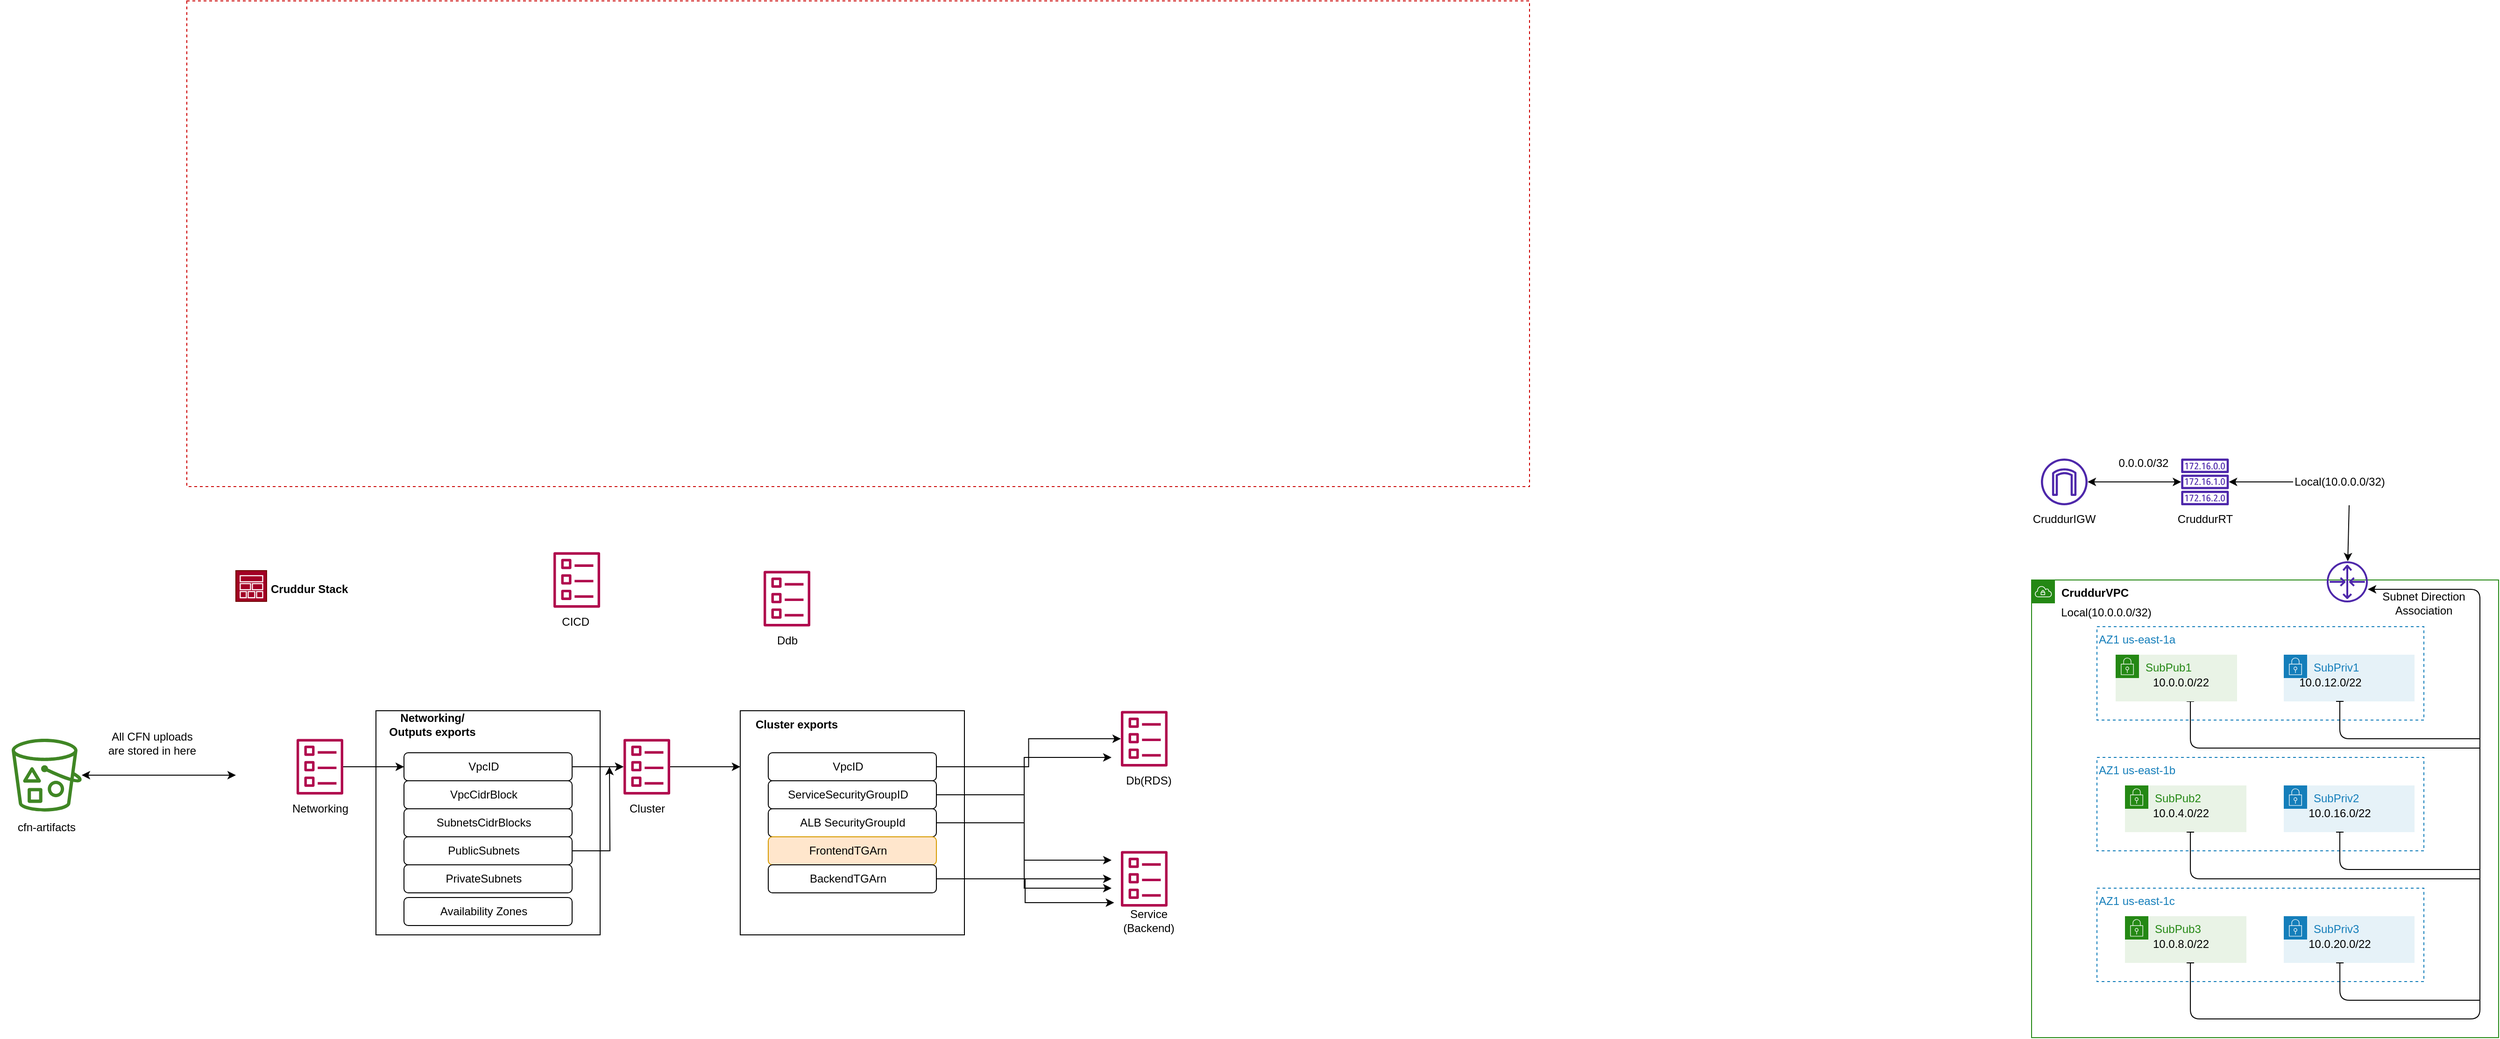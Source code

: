 <mxfile version="21.6.1" type="github">
  <diagram name="Network-Layer" id="vktZMe8x5p6Vtm1BOrrI">
    <mxGraphModel dx="2433" dy="1477" grid="1" gridSize="10" guides="1" tooltips="1" connect="1" arrows="1" fold="1" page="1" pageScale="1" pageWidth="850" pageHeight="1100" math="0" shadow="0">
      <root>
        <mxCell id="0" />
        <mxCell id="1" parent="0" />
        <mxCell id="iuy7iuIk75hRO5tpLLpg-57" value="" style="fillColor=none;strokeColor=#CC0000;dashed=1;verticalAlign=top;fontStyle=0;fontColor=#5A6C86;whiteSpace=wrap;html=1;movable=1;resizable=1;rotatable=1;deletable=1;editable=1;locked=0;connectable=1;" parent="1" vertex="1">
          <mxGeometry x="-850" y="-550" width="1437.5" height="520" as="geometry" />
        </mxCell>
        <mxCell id="iuy7iuIk75hRO5tpLLpg-70" value="" style="whiteSpace=wrap;html=1;aspect=fixed;" parent="1" vertex="1">
          <mxGeometry x="-647.5" y="210" width="240" height="240" as="geometry" />
        </mxCell>
        <mxCell id="PxYdW4Z8PxXyfOMz7trt-4" value="&lt;b&gt;&lt;font color=&quot;#000000&quot;&gt;CruddurVPC&lt;/font&gt;&lt;/b&gt;" style="points=[[0,0],[0.25,0],[0.5,0],[0.75,0],[1,0],[1,0.25],[1,0.5],[1,0.75],[1,1],[0.75,1],[0.5,1],[0.25,1],[0,1],[0,0.75],[0,0.5],[0,0.25]];outlineConnect=0;gradientColor=none;html=1;whiteSpace=wrap;fontSize=12;fontStyle=0;container=1;pointerEvents=0;collapsible=0;recursiveResize=0;shape=mxgraph.aws4.group;grIcon=mxgraph.aws4.group_vpc;strokeColor=#248814;fillColor=none;verticalAlign=top;align=left;spacingLeft=30;fontColor=#AAB7B8;dashed=0;rounded=0;" parent="1" vertex="1">
          <mxGeometry x="1125" y="70" width="500" height="490" as="geometry" />
        </mxCell>
        <mxCell id="PxYdW4Z8PxXyfOMz7trt-9" value="AZ1 us-east-1b" style="fillColor=none;strokeColor=#147EBA;dashed=1;verticalAlign=top;fontStyle=0;fontColor=#147EBA;whiteSpace=wrap;html=1;align=left;rounded=0;" parent="PxYdW4Z8PxXyfOMz7trt-4" vertex="1">
          <mxGeometry x="70" y="190" width="350" height="100" as="geometry" />
        </mxCell>
        <mxCell id="PxYdW4Z8PxXyfOMz7trt-10" value="SubPriv2" style="points=[[0,0],[0.25,0],[0.5,0],[0.75,0],[1,0],[1,0.25],[1,0.5],[1,0.75],[1,1],[0.75,1],[0.5,1],[0.25,1],[0,1],[0,0.75],[0,0.5],[0,0.25]];outlineConnect=0;gradientColor=none;html=1;whiteSpace=wrap;fontSize=12;fontStyle=0;container=1;pointerEvents=0;collapsible=0;recursiveResize=0;shape=mxgraph.aws4.group;grIcon=mxgraph.aws4.group_security_group;grStroke=0;strokeColor=#147EBA;fillColor=#E6F2F8;verticalAlign=top;align=left;spacingLeft=30;fontColor=#147EBA;dashed=0;rounded=0;" parent="PxYdW4Z8PxXyfOMz7trt-4" vertex="1">
          <mxGeometry x="270" y="220" width="140" height="50" as="geometry" />
        </mxCell>
        <mxCell id="PxYdW4Z8PxXyfOMz7trt-11" style="edgeStyle=orthogonalEdgeStyle;rounded=0;orthogonalLoop=1;jettySize=auto;html=1;exitX=0.5;exitY=1;exitDx=0;exitDy=0;" parent="PxYdW4Z8PxXyfOMz7trt-4" source="PxYdW4Z8PxXyfOMz7trt-9" target="PxYdW4Z8PxXyfOMz7trt-9" edge="1">
          <mxGeometry relative="1" as="geometry" />
        </mxCell>
        <mxCell id="PxYdW4Z8PxXyfOMz7trt-12" value="SubPub2" style="points=[[0,0],[0.25,0],[0.5,0],[0.75,0],[1,0],[1,0.25],[1,0.5],[1,0.75],[1,1],[0.75,1],[0.5,1],[0.25,1],[0,1],[0,0.75],[0,0.5],[0,0.25]];outlineConnect=0;gradientColor=none;html=1;whiteSpace=wrap;fontSize=12;fontStyle=0;container=1;pointerEvents=0;collapsible=0;recursiveResize=0;shape=mxgraph.aws4.group;grIcon=mxgraph.aws4.group_security_group;grStroke=0;strokeColor=#248814;fillColor=#E9F3E6;verticalAlign=top;align=left;spacingLeft=30;fontColor=#248814;dashed=0;rounded=0;" parent="PxYdW4Z8PxXyfOMz7trt-4" vertex="1">
          <mxGeometry x="100" y="220" width="130" height="50" as="geometry" />
        </mxCell>
        <mxCell id="PxYdW4Z8PxXyfOMz7trt-13" value="10.0.16.0/22" style="text;strokeColor=none;align=center;fillColor=none;html=1;verticalAlign=middle;whiteSpace=wrap;rounded=0;" parent="PxYdW4Z8PxXyfOMz7trt-4" vertex="1">
          <mxGeometry x="290" y="240" width="80" height="20" as="geometry" />
        </mxCell>
        <mxCell id="iuy7iuIk75hRO5tpLLpg-18" style="edgeStyle=orthogonalEdgeStyle;orthogonalLoop=1;jettySize=auto;html=1;elbow=vertical;startArrow=baseDash;startFill=0;endArrow=none;endFill=0;" parent="PxYdW4Z8PxXyfOMz7trt-4" edge="1">
          <mxGeometry relative="1" as="geometry">
            <mxPoint x="480" y="320" as="targetPoint" />
            <mxPoint x="170" y="270" as="sourcePoint" />
            <Array as="points">
              <mxPoint x="170" y="320" />
            </Array>
          </mxGeometry>
        </mxCell>
        <mxCell id="PxYdW4Z8PxXyfOMz7trt-14" value="10.0.4.0/22" style="text;strokeColor=none;align=center;fillColor=none;html=1;verticalAlign=middle;whiteSpace=wrap;rounded=0;" parent="PxYdW4Z8PxXyfOMz7trt-4" vertex="1">
          <mxGeometry x="120" y="240" width="80" height="20" as="geometry" />
        </mxCell>
        <mxCell id="PxYdW4Z8PxXyfOMz7trt-15" value="AZ1 us-east-1c" style="fillColor=none;strokeColor=#147EBA;dashed=1;verticalAlign=top;fontStyle=0;fontColor=#147EBA;whiteSpace=wrap;html=1;align=left;rounded=0;" parent="PxYdW4Z8PxXyfOMz7trt-4" vertex="1">
          <mxGeometry x="70" y="330" width="350" height="100" as="geometry" />
        </mxCell>
        <mxCell id="PxYdW4Z8PxXyfOMz7trt-16" value="SubPriv3" style="points=[[0,0],[0.25,0],[0.5,0],[0.75,0],[1,0],[1,0.25],[1,0.5],[1,0.75],[1,1],[0.75,1],[0.5,1],[0.25,1],[0,1],[0,0.75],[0,0.5],[0,0.25]];outlineConnect=0;gradientColor=none;html=1;whiteSpace=wrap;fontSize=12;fontStyle=0;container=1;pointerEvents=0;collapsible=0;recursiveResize=0;shape=mxgraph.aws4.group;grIcon=mxgraph.aws4.group_security_group;grStroke=0;strokeColor=#147EBA;fillColor=#E6F2F8;verticalAlign=top;align=left;spacingLeft=30;fontColor=#147EBA;dashed=0;rounded=0;" parent="PxYdW4Z8PxXyfOMz7trt-4" vertex="1">
          <mxGeometry x="270" y="360" width="140" height="50" as="geometry" />
        </mxCell>
        <mxCell id="PxYdW4Z8PxXyfOMz7trt-17" style="edgeStyle=orthogonalEdgeStyle;rounded=0;orthogonalLoop=1;jettySize=auto;html=1;exitX=0.5;exitY=1;exitDx=0;exitDy=0;" parent="PxYdW4Z8PxXyfOMz7trt-4" source="PxYdW4Z8PxXyfOMz7trt-15" target="PxYdW4Z8PxXyfOMz7trt-15" edge="1">
          <mxGeometry relative="1" as="geometry" />
        </mxCell>
        <mxCell id="PxYdW4Z8PxXyfOMz7trt-18" value="SubPub3" style="points=[[0,0],[0.25,0],[0.5,0],[0.75,0],[1,0],[1,0.25],[1,0.5],[1,0.75],[1,1],[0.75,1],[0.5,1],[0.25,1],[0,1],[0,0.75],[0,0.5],[0,0.25]];outlineConnect=0;gradientColor=none;html=1;whiteSpace=wrap;fontSize=12;fontStyle=0;container=1;pointerEvents=0;collapsible=0;recursiveResize=0;shape=mxgraph.aws4.group;grIcon=mxgraph.aws4.group_security_group;grStroke=0;strokeColor=#248814;fillColor=#E9F3E6;verticalAlign=top;align=left;spacingLeft=30;fontColor=#248814;dashed=0;rounded=0;" parent="PxYdW4Z8PxXyfOMz7trt-4" vertex="1">
          <mxGeometry x="100" y="360" width="130" height="50" as="geometry" />
        </mxCell>
        <mxCell id="iuy7iuIk75hRO5tpLLpg-15" style="edgeStyle=orthogonalEdgeStyle;orthogonalLoop=1;jettySize=auto;html=1;elbow=vertical;exitX=0.429;exitY=1;exitDx=0;exitDy=0;exitPerimeter=0;startArrow=baseDash;startFill=0;endArrow=none;endFill=0;" parent="PxYdW4Z8PxXyfOMz7trt-4" source="PxYdW4Z8PxXyfOMz7trt-16" edge="1">
          <mxGeometry relative="1" as="geometry">
            <mxPoint x="480" y="450" as="targetPoint" />
            <mxPoint x="330" y="420" as="sourcePoint" />
            <Array as="points">
              <mxPoint x="330" y="450" />
              <mxPoint x="480" y="450" />
            </Array>
          </mxGeometry>
        </mxCell>
        <mxCell id="PxYdW4Z8PxXyfOMz7trt-19" value="10.0.20.0/22" style="text;strokeColor=none;align=center;fillColor=none;html=1;verticalAlign=middle;whiteSpace=wrap;rounded=0;" parent="PxYdW4Z8PxXyfOMz7trt-4" vertex="1">
          <mxGeometry x="290" y="380" width="80" height="20" as="geometry" />
        </mxCell>
        <mxCell id="PxYdW4Z8PxXyfOMz7trt-20" value="10.0.8.0/22" style="text;strokeColor=none;align=center;fillColor=none;html=1;verticalAlign=middle;whiteSpace=wrap;rounded=0;" parent="PxYdW4Z8PxXyfOMz7trt-4" vertex="1">
          <mxGeometry x="120" y="380" width="80" height="20" as="geometry" />
        </mxCell>
        <mxCell id="PxYdW4Z8PxXyfOMz7trt-31" value="Local(10.0.0.0/32)" style="text;strokeColor=none;align=center;fillColor=none;html=1;verticalAlign=middle;whiteSpace=wrap;rounded=0;" parent="PxYdW4Z8PxXyfOMz7trt-4" vertex="1">
          <mxGeometry x="30" y="20" width="100" height="30" as="geometry" />
        </mxCell>
        <mxCell id="PxYdW4Z8PxXyfOMz7trt-36" style="rounded=0;orthogonalLoop=1;jettySize=auto;html=1;startArrow=classic;startFill=1;endArrow=none;endFill=0;" parent="PxYdW4Z8PxXyfOMz7trt-4" source="PxYdW4Z8PxXyfOMz7trt-23" edge="1">
          <mxGeometry relative="1" as="geometry">
            <mxPoint x="340" y="-80" as="targetPoint" />
          </mxGeometry>
        </mxCell>
        <mxCell id="iuy7iuIk75hRO5tpLLpg-13" style="edgeStyle=orthogonalEdgeStyle;orthogonalLoop=1;jettySize=auto;html=1;elbow=vertical;endArrow=baseDash;endFill=0;startArrow=classic;startFill=1;" parent="PxYdW4Z8PxXyfOMz7trt-4" source="PxYdW4Z8PxXyfOMz7trt-23" target="PxYdW4Z8PxXyfOMz7trt-18" edge="1">
          <mxGeometry relative="1" as="geometry">
            <Array as="points">
              <mxPoint x="480" y="10" />
              <mxPoint x="480" y="470" />
              <mxPoint x="170" y="470" />
            </Array>
          </mxGeometry>
        </mxCell>
        <mxCell id="PxYdW4Z8PxXyfOMz7trt-23" value="" style="outlineConnect=0;fontColor=#232F3E;gradientColor=none;fillColor=#4D27AA;strokeColor=none;dashed=0;verticalLabelPosition=bottom;verticalAlign=top;align=center;html=1;fontSize=12;fontStyle=0;aspect=fixed;pointerEvents=1;shape=mxgraph.aws4.router;rounded=0;" parent="PxYdW4Z8PxXyfOMz7trt-4" vertex="1">
          <mxGeometry x="316" y="-20" width="44" height="44" as="geometry" />
        </mxCell>
        <mxCell id="iuy7iuIk75hRO5tpLLpg-17" style="edgeStyle=orthogonalEdgeStyle;orthogonalLoop=1;jettySize=auto;html=1;elbow=vertical;exitX=0.429;exitY=1;exitDx=0;exitDy=0;exitPerimeter=0;startArrow=baseDash;startFill=0;endArrow=none;endFill=0;" parent="PxYdW4Z8PxXyfOMz7trt-4" edge="1">
          <mxGeometry relative="1" as="geometry">
            <mxPoint x="480" y="310" as="targetPoint" />
            <mxPoint x="330" y="270" as="sourcePoint" />
            <Array as="points">
              <mxPoint x="330" y="310" />
            </Array>
          </mxGeometry>
        </mxCell>
        <mxCell id="iuy7iuIk75hRO5tpLLpg-19" style="edgeStyle=orthogonalEdgeStyle;orthogonalLoop=1;jettySize=auto;html=1;elbow=vertical;startArrow=baseDash;startFill=0;endArrow=none;endFill=0;" parent="PxYdW4Z8PxXyfOMz7trt-4" edge="1">
          <mxGeometry relative="1" as="geometry">
            <mxPoint x="480" y="180" as="targetPoint" />
            <mxPoint x="170" y="130" as="sourcePoint" />
            <Array as="points">
              <mxPoint x="170" y="180" />
            </Array>
          </mxGeometry>
        </mxCell>
        <mxCell id="PxYdW4Z8PxXyfOMz7trt-1" value="AZ1 us-east-1a" style="fillColor=none;strokeColor=#147EBA;dashed=1;verticalAlign=top;fontStyle=0;fontColor=#147EBA;whiteSpace=wrap;html=1;align=left;rounded=0;" parent="PxYdW4Z8PxXyfOMz7trt-4" vertex="1">
          <mxGeometry x="70" y="50" width="350" height="100" as="geometry" />
        </mxCell>
        <mxCell id="PxYdW4Z8PxXyfOMz7trt-2" value="SubPriv1" style="points=[[0,0],[0.25,0],[0.5,0],[0.75,0],[1,0],[1,0.25],[1,0.5],[1,0.75],[1,1],[0.75,1],[0.5,1],[0.25,1],[0,1],[0,0.75],[0,0.5],[0,0.25]];outlineConnect=0;gradientColor=none;html=1;whiteSpace=wrap;fontSize=12;fontStyle=0;container=1;pointerEvents=0;collapsible=0;recursiveResize=0;shape=mxgraph.aws4.group;grIcon=mxgraph.aws4.group_security_group;grStroke=0;strokeColor=#147EBA;fillColor=#E6F2F8;verticalAlign=top;align=left;spacingLeft=30;fontColor=#147EBA;dashed=0;rounded=0;" parent="PxYdW4Z8PxXyfOMz7trt-4" vertex="1">
          <mxGeometry x="270" y="80" width="140" height="50" as="geometry" />
        </mxCell>
        <mxCell id="PxYdW4Z8PxXyfOMz7trt-3" style="edgeStyle=orthogonalEdgeStyle;rounded=0;orthogonalLoop=1;jettySize=auto;html=1;exitX=0.5;exitY=1;exitDx=0;exitDy=0;" parent="PxYdW4Z8PxXyfOMz7trt-4" source="PxYdW4Z8PxXyfOMz7trt-1" target="PxYdW4Z8PxXyfOMz7trt-1" edge="1">
          <mxGeometry relative="1" as="geometry" />
        </mxCell>
        <mxCell id="PxYdW4Z8PxXyfOMz7trt-5" value="SubPub1" style="points=[[0,0],[0.25,0],[0.5,0],[0.75,0],[1,0],[1,0.25],[1,0.5],[1,0.75],[1,1],[0.75,1],[0.5,1],[0.25,1],[0,1],[0,0.75],[0,0.5],[0,0.25]];outlineConnect=0;gradientColor=none;html=1;whiteSpace=wrap;fontSize=12;fontStyle=0;container=1;pointerEvents=0;collapsible=0;recursiveResize=0;shape=mxgraph.aws4.group;grIcon=mxgraph.aws4.group_security_group;grStroke=0;strokeColor=#248814;fillColor=#E9F3E6;verticalAlign=top;align=left;spacingLeft=30;fontColor=#248814;dashed=0;rounded=0;" parent="PxYdW4Z8PxXyfOMz7trt-4" vertex="1">
          <mxGeometry x="90" y="80" width="130" height="50" as="geometry" />
        </mxCell>
        <mxCell id="PxYdW4Z8PxXyfOMz7trt-6" value="10.0.12.0/22" style="text;strokeColor=none;align=center;fillColor=none;html=1;verticalAlign=middle;whiteSpace=wrap;rounded=0;" parent="PxYdW4Z8PxXyfOMz7trt-4" vertex="1">
          <mxGeometry x="280" y="100" width="80" height="20" as="geometry" />
        </mxCell>
        <mxCell id="PxYdW4Z8PxXyfOMz7trt-8" value="10.0.0.0/22" style="text;strokeColor=none;align=center;fillColor=none;html=1;verticalAlign=middle;whiteSpace=wrap;rounded=0;" parent="PxYdW4Z8PxXyfOMz7trt-4" vertex="1">
          <mxGeometry x="120" y="100" width="80" height="20" as="geometry" />
        </mxCell>
        <mxCell id="iuy7iuIk75hRO5tpLLpg-20" style="edgeStyle=orthogonalEdgeStyle;orthogonalLoop=1;jettySize=auto;html=1;elbow=vertical;exitX=0.429;exitY=1;exitDx=0;exitDy=0;exitPerimeter=0;startArrow=baseDash;startFill=0;endArrow=none;endFill=0;" parent="PxYdW4Z8PxXyfOMz7trt-4" edge="1">
          <mxGeometry relative="1" as="geometry">
            <mxPoint x="480" y="170" as="targetPoint" />
            <mxPoint x="330" y="130" as="sourcePoint" />
            <Array as="points">
              <mxPoint x="330" y="170" />
            </Array>
          </mxGeometry>
        </mxCell>
        <mxCell id="iuy7iuIk75hRO5tpLLpg-21" value="Subnet Direction Association" style="text;strokeColor=none;align=center;fillColor=none;html=1;verticalAlign=middle;whiteSpace=wrap;rounded=0;" parent="PxYdW4Z8PxXyfOMz7trt-4" vertex="1">
          <mxGeometry x="370" y="10" width="100" height="30" as="geometry" />
        </mxCell>
        <mxCell id="PxYdW4Z8PxXyfOMz7trt-25" style="edgeStyle=orthogonalEdgeStyle;rounded=0;orthogonalLoop=1;jettySize=auto;html=1;startArrow=classic;startFill=1;" parent="1" source="PxYdW4Z8PxXyfOMz7trt-21" target="PxYdW4Z8PxXyfOMz7trt-24" edge="1">
          <mxGeometry relative="1" as="geometry" />
        </mxCell>
        <mxCell id="PxYdW4Z8PxXyfOMz7trt-21" value="" style="outlineConnect=0;fontColor=#232F3E;gradientColor=none;fillColor=#4D27AA;strokeColor=none;dashed=0;verticalLabelPosition=bottom;verticalAlign=top;align=center;html=1;fontSize=12;fontStyle=0;aspect=fixed;pointerEvents=1;shape=mxgraph.aws4.internet_gateway;rounded=0;" parent="1" vertex="1">
          <mxGeometry x="1135" y="-60" width="50" height="50" as="geometry" />
        </mxCell>
        <mxCell id="PxYdW4Z8PxXyfOMz7trt-27" style="edgeStyle=orthogonalEdgeStyle;rounded=0;orthogonalLoop=1;jettySize=auto;html=1;startArrow=classic;startFill=1;endArrow=none;endFill=0;" parent="1" source="PxYdW4Z8PxXyfOMz7trt-24" edge="1">
          <mxGeometry relative="1" as="geometry">
            <mxPoint x="1405" y="-35" as="targetPoint" />
          </mxGeometry>
        </mxCell>
        <mxCell id="PxYdW4Z8PxXyfOMz7trt-24" value="" style="outlineConnect=0;fontColor=#232F3E;gradientColor=none;fillColor=#4D27AA;strokeColor=none;dashed=0;verticalLabelPosition=bottom;verticalAlign=top;align=center;html=1;fontSize=12;fontStyle=0;aspect=fixed;pointerEvents=1;shape=mxgraph.aws4.route_table;rounded=0;" parent="1" vertex="1">
          <mxGeometry x="1285" y="-60" width="51.32" height="50" as="geometry" />
        </mxCell>
        <mxCell id="PxYdW4Z8PxXyfOMz7trt-30" value="Local(10.0.0.0/32)" style="text;strokeColor=none;align=center;fillColor=none;html=1;verticalAlign=middle;whiteSpace=wrap;rounded=0;" parent="1" vertex="1">
          <mxGeometry x="1405" y="-50" width="100" height="30" as="geometry" />
        </mxCell>
        <mxCell id="PxYdW4Z8PxXyfOMz7trt-32" value="CruddurIGW" style="text;strokeColor=none;align=center;fillColor=none;html=1;verticalAlign=middle;whiteSpace=wrap;rounded=0;" parent="1" vertex="1">
          <mxGeometry x="1110" y="-10" width="100" height="30" as="geometry" />
        </mxCell>
        <mxCell id="PxYdW4Z8PxXyfOMz7trt-33" value="0.0.0.0/32" style="text;strokeColor=none;align=center;fillColor=none;html=1;verticalAlign=middle;whiteSpace=wrap;rounded=0;" parent="1" vertex="1">
          <mxGeometry x="1195" y="-70" width="100" height="30" as="geometry" />
        </mxCell>
        <mxCell id="PxYdW4Z8PxXyfOMz7trt-34" value="CruddurRT" style="text;strokeColor=none;align=center;fillColor=none;html=1;verticalAlign=middle;whiteSpace=wrap;rounded=0;" parent="1" vertex="1">
          <mxGeometry x="1260.66" y="-10" width="100" height="30" as="geometry" />
        </mxCell>
        <mxCell id="iuy7iuIk75hRO5tpLLpg-23" value="" style="sketch=0;outlineConnect=0;fontColor=#232F3E;gradientColor=none;fillColor=#B0084D;strokeColor=none;dashed=0;verticalLabelPosition=bottom;verticalAlign=top;align=center;html=1;fontSize=12;fontStyle=0;aspect=fixed;pointerEvents=1;shape=mxgraph.aws4.template;" parent="1" vertex="1">
          <mxGeometry x="-457.5" y="40" width="50" height="60" as="geometry" />
        </mxCell>
        <mxCell id="iuy7iuIk75hRO5tpLLpg-25" value="CICD&amp;nbsp;" style="text;strokeColor=none;align=center;fillColor=none;html=1;verticalAlign=middle;whiteSpace=wrap;rounded=0;" parent="1" vertex="1">
          <mxGeometry x="-482.5" y="100" width="100" height="30" as="geometry" />
        </mxCell>
        <mxCell id="iuy7iuIk75hRO5tpLLpg-27" value="" style="sketch=0;outlineConnect=0;fontColor=#232F3E;gradientColor=none;fillColor=#B0084D;strokeColor=none;dashed=0;verticalLabelPosition=bottom;verticalAlign=top;align=center;html=1;fontSize=12;fontStyle=0;aspect=fixed;pointerEvents=1;shape=mxgraph.aws4.template;" parent="1" vertex="1">
          <mxGeometry x="-232.5" y="60" width="50" height="60" as="geometry" />
        </mxCell>
        <mxCell id="iuy7iuIk75hRO5tpLLpg-28" value="Ddb" style="text;strokeColor=none;align=center;fillColor=none;html=1;verticalAlign=middle;whiteSpace=wrap;rounded=0;" parent="1" vertex="1">
          <mxGeometry x="-257.5" y="120" width="100" height="30" as="geometry" />
        </mxCell>
        <mxCell id="iuy7iuIk75hRO5tpLLpg-40" value="" style="edgeStyle=orthogonalEdgeStyle;orthogonalLoop=1;jettySize=auto;html=1;elbow=vertical;startArrow=classic;startFill=1;" parent="1" source="iuy7iuIk75hRO5tpLLpg-31" target="iuy7iuIk75hRO5tpLLpg-38" edge="1">
          <mxGeometry relative="1" as="geometry" />
        </mxCell>
        <mxCell id="-sUA6bPn3c4p7C3POsAI-37" style="edgeStyle=orthogonalEdgeStyle;rounded=0;orthogonalLoop=1;jettySize=auto;html=1;entryX=0;entryY=0.25;entryDx=0;entryDy=0;" edge="1" parent="1" source="iuy7iuIk75hRO5tpLLpg-31" target="-sUA6bPn3c4p7C3POsAI-22">
          <mxGeometry relative="1" as="geometry" />
        </mxCell>
        <mxCell id="iuy7iuIk75hRO5tpLLpg-31" value="" style="sketch=0;outlineConnect=0;fontColor=#232F3E;gradientColor=none;fillColor=#B0084D;strokeColor=none;dashed=0;verticalLabelPosition=bottom;verticalAlign=top;align=center;html=1;fontSize=12;fontStyle=0;aspect=fixed;pointerEvents=1;shape=mxgraph.aws4.template;" parent="1" vertex="1">
          <mxGeometry x="-382.5" y="240" width="50" height="60" as="geometry" />
        </mxCell>
        <mxCell id="iuy7iuIk75hRO5tpLLpg-32" value="Cluster" style="text;strokeColor=none;align=center;fillColor=none;html=1;verticalAlign=middle;whiteSpace=wrap;rounded=0;" parent="1" vertex="1">
          <mxGeometry x="-407.5" y="300" width="100" height="30" as="geometry" />
        </mxCell>
        <mxCell id="iuy7iuIk75hRO5tpLLpg-43" value="" style="edgeStyle=orthogonalEdgeStyle;orthogonalLoop=1;jettySize=auto;html=1;elbow=vertical;startArrow=none;startFill=0;endArrow=classic;endFill=1;entryX=0;entryY=0.5;entryDx=0;entryDy=0;" parent="1" source="iuy7iuIk75hRO5tpLLpg-33" target="iuy7iuIk75hRO5tpLLpg-37" edge="1">
          <mxGeometry relative="1" as="geometry" />
        </mxCell>
        <mxCell id="iuy7iuIk75hRO5tpLLpg-33" value="" style="sketch=0;outlineConnect=0;fontColor=#232F3E;gradientColor=none;fillColor=#B0084D;strokeColor=none;dashed=0;verticalLabelPosition=bottom;verticalAlign=top;align=center;html=1;fontSize=12;fontStyle=0;aspect=fixed;pointerEvents=1;shape=mxgraph.aws4.template;" parent="1" vertex="1">
          <mxGeometry x="-732.5" y="240" width="50" height="60" as="geometry" />
        </mxCell>
        <mxCell id="iuy7iuIk75hRO5tpLLpg-34" value="Networking" style="text;strokeColor=none;align=center;fillColor=none;html=1;verticalAlign=middle;whiteSpace=wrap;rounded=0;" parent="1" vertex="1">
          <mxGeometry x="-757.5" y="300" width="100" height="30" as="geometry" />
        </mxCell>
        <mxCell id="iuy7iuIk75hRO5tpLLpg-41" value="" style="edgeStyle=orthogonalEdgeStyle;orthogonalLoop=1;jettySize=auto;html=1;elbow=vertical;startArrow=none;startFill=0;" parent="1" source="iuy7iuIk75hRO5tpLLpg-37" target="iuy7iuIk75hRO5tpLLpg-31" edge="1">
          <mxGeometry relative="1" as="geometry" />
        </mxCell>
        <mxCell id="iuy7iuIk75hRO5tpLLpg-37" value="" style="rounded=1;whiteSpace=wrap;html=1;" parent="1" vertex="1">
          <mxGeometry x="-617.5" y="255" width="180" height="30" as="geometry" />
        </mxCell>
        <mxCell id="iuy7iuIk75hRO5tpLLpg-38" value="VpcID" style="text;strokeColor=none;align=center;fillColor=none;html=1;verticalAlign=middle;whiteSpace=wrap;rounded=0;" parent="1" vertex="1">
          <mxGeometry x="-582.5" y="255" width="100" height="30" as="geometry" />
        </mxCell>
        <mxCell id="iuy7iuIk75hRO5tpLLpg-44" value="" style="rounded=1;whiteSpace=wrap;html=1;" parent="1" vertex="1">
          <mxGeometry x="-617.5" y="285" width="180" height="30" as="geometry" />
        </mxCell>
        <mxCell id="iuy7iuIk75hRO5tpLLpg-45" value="VpcCidrBlock" style="text;strokeColor=none;align=center;fillColor=none;html=1;verticalAlign=middle;whiteSpace=wrap;rounded=0;" parent="1" vertex="1">
          <mxGeometry x="-582.5" y="285" width="100" height="30" as="geometry" />
        </mxCell>
        <mxCell id="iuy7iuIk75hRO5tpLLpg-46" value="" style="rounded=1;whiteSpace=wrap;html=1;" parent="1" vertex="1">
          <mxGeometry x="-617.5" y="315" width="180" height="30" as="geometry" />
        </mxCell>
        <mxCell id="iuy7iuIk75hRO5tpLLpg-47" value="SubnetsCidrBlocks" style="text;strokeColor=none;align=center;fillColor=none;html=1;verticalAlign=middle;whiteSpace=wrap;rounded=0;" parent="1" vertex="1">
          <mxGeometry x="-582.5" y="315" width="100" height="30" as="geometry" />
        </mxCell>
        <mxCell id="j5pndexK8RBlIthqiexm-4" style="edgeStyle=orthogonalEdgeStyle;rounded=0;orthogonalLoop=1;jettySize=auto;html=1;" parent="1" source="iuy7iuIk75hRO5tpLLpg-48" edge="1">
          <mxGeometry relative="1" as="geometry">
            <mxPoint x="-397.5" y="270" as="targetPoint" />
          </mxGeometry>
        </mxCell>
        <mxCell id="iuy7iuIk75hRO5tpLLpg-48" value="" style="rounded=1;whiteSpace=wrap;html=1;" parent="1" vertex="1">
          <mxGeometry x="-617.5" y="345" width="180" height="30" as="geometry" />
        </mxCell>
        <mxCell id="iuy7iuIk75hRO5tpLLpg-49" value="PublicSubnets" style="text;strokeColor=none;align=center;fillColor=none;html=1;verticalAlign=middle;whiteSpace=wrap;rounded=0;" parent="1" vertex="1">
          <mxGeometry x="-582.5" y="345" width="100" height="30" as="geometry" />
        </mxCell>
        <mxCell id="iuy7iuIk75hRO5tpLLpg-50" value="" style="rounded=1;whiteSpace=wrap;html=1;" parent="1" vertex="1">
          <mxGeometry x="-617.5" y="375" width="180" height="30" as="geometry" />
        </mxCell>
        <mxCell id="iuy7iuIk75hRO5tpLLpg-51" value="PrivateSubnets" style="text;strokeColor=none;align=center;fillColor=none;html=1;verticalAlign=middle;whiteSpace=wrap;rounded=0;" parent="1" vertex="1">
          <mxGeometry x="-582.5" y="375" width="100" height="30" as="geometry" />
        </mxCell>
        <mxCell id="iuy7iuIk75hRO5tpLLpg-66" style="edgeStyle=orthogonalEdgeStyle;orthogonalLoop=1;jettySize=auto;html=1;elbow=vertical;startArrow=classic;startFill=1;" parent="1" source="iuy7iuIk75hRO5tpLLpg-65" edge="1">
          <mxGeometry relative="1" as="geometry">
            <mxPoint x="-797.5" y="279" as="targetPoint" />
          </mxGeometry>
        </mxCell>
        <mxCell id="iuy7iuIk75hRO5tpLLpg-65" value="" style="sketch=0;outlineConnect=0;fontColor=#232F3E;gradientColor=none;fillColor=#3F8624;strokeColor=none;dashed=0;verticalLabelPosition=bottom;verticalAlign=top;align=center;html=1;fontSize=12;fontStyle=0;aspect=fixed;pointerEvents=1;shape=mxgraph.aws4.bucket_with_objects;" parent="1" vertex="1">
          <mxGeometry x="-1037.5" y="240" width="75" height="78" as="geometry" />
        </mxCell>
        <mxCell id="iuy7iuIk75hRO5tpLLpg-67" value="cfn-artifacts" style="text;strokeColor=none;align=center;fillColor=none;html=1;verticalAlign=middle;whiteSpace=wrap;rounded=0;" parent="1" vertex="1">
          <mxGeometry x="-1050" y="320" width="100" height="30" as="geometry" />
        </mxCell>
        <mxCell id="iuy7iuIk75hRO5tpLLpg-69" value="All CFN uploads are stored in here" style="text;strokeColor=none;align=center;fillColor=none;html=1;verticalAlign=middle;whiteSpace=wrap;rounded=0;" parent="1" vertex="1">
          <mxGeometry x="-937.5" y="230" width="100" height="30" as="geometry" />
        </mxCell>
        <mxCell id="iuy7iuIk75hRO5tpLLpg-62" value="" style="group" parent="1" vertex="1" connectable="0">
          <mxGeometry x="-797.5" y="60" width="35" height="39" as="geometry" />
        </mxCell>
        <mxCell id="iuy7iuIk75hRO5tpLLpg-58" value="" style="whiteSpace=wrap;html=1;aspect=fixed;fillColor=#a20025;fontColor=#ffffff;strokeColor=#6F0000;" parent="iuy7iuIk75hRO5tpLLpg-62" vertex="1">
          <mxGeometry width="32.935" height="32.935" as="geometry" />
        </mxCell>
        <mxCell id="iuy7iuIk75hRO5tpLLpg-59" value="" style="sketch=0;outlineConnect=0;dashed=0;verticalLabelPosition=bottom;verticalAlign=top;align=center;html=1;fontSize=12;fontStyle=0;aspect=fixed;pointerEvents=1;shape=mxgraph.aws4.stack;fillColor=#FFFFFF;fontColor=#ffffff;strokeColor=#6F0000;" parent="iuy7iuIk75hRO5tpLLpg-62" vertex="1">
          <mxGeometry x="4.025" y="4.875" width="25.36" height="24.701" as="geometry" />
        </mxCell>
        <mxCell id="iuy7iuIk75hRO5tpLLpg-60" value="&lt;font style=&quot;font-size: 12px;&quot;&gt;&lt;b style=&quot;&quot;&gt;Cruddur Stack&lt;/b&gt;&lt;/font&gt;" style="text;strokeColor=none;align=left;fillColor=none;html=1;verticalAlign=middle;whiteSpace=wrap;rounded=0;" parent="1" vertex="1">
          <mxGeometry x="-762.5" y="64.875" width="87.5" height="29.25" as="geometry" />
        </mxCell>
        <mxCell id="iuy7iuIk75hRO5tpLLpg-79" value="&lt;b&gt;Networking/ Outputs exports&lt;/b&gt;" style="text;strokeColor=none;align=center;fillColor=none;html=1;verticalAlign=middle;whiteSpace=wrap;rounded=0;" parent="1" vertex="1">
          <mxGeometry x="-637.5" y="210" width="100" height="30" as="geometry" />
        </mxCell>
        <mxCell id="j5pndexK8RBlIthqiexm-2" value="" style="rounded=1;whiteSpace=wrap;html=1;" parent="1" vertex="1">
          <mxGeometry x="-617.5" y="410" width="180" height="30" as="geometry" />
        </mxCell>
        <mxCell id="j5pndexK8RBlIthqiexm-3" value="Availability Zones" style="text;strokeColor=none;align=center;fillColor=none;html=1;verticalAlign=middle;whiteSpace=wrap;rounded=0;" parent="1" vertex="1">
          <mxGeometry x="-582.5" y="410" width="100" height="30" as="geometry" />
        </mxCell>
        <mxCell id="-sUA6bPn3c4p7C3POsAI-1" value="" style="sketch=0;outlineConnect=0;fontColor=#232F3E;gradientColor=none;fillColor=#B0084D;strokeColor=none;dashed=0;verticalLabelPosition=bottom;verticalAlign=top;align=center;html=1;fontSize=12;fontStyle=0;aspect=fixed;pointerEvents=1;shape=mxgraph.aws4.template;" vertex="1" parent="1">
          <mxGeometry x="150" y="360" width="50" height="60" as="geometry" />
        </mxCell>
        <mxCell id="-sUA6bPn3c4p7C3POsAI-2" value="Service&lt;br&gt;(Backend)" style="text;strokeColor=none;align=center;fillColor=none;html=1;verticalAlign=middle;whiteSpace=wrap;rounded=0;" vertex="1" parent="1">
          <mxGeometry x="130" y="420" width="100" height="30" as="geometry" />
        </mxCell>
        <mxCell id="-sUA6bPn3c4p7C3POsAI-3" value="" style="sketch=0;outlineConnect=0;fontColor=#232F3E;gradientColor=none;fillColor=#B0084D;strokeColor=none;dashed=0;verticalLabelPosition=bottom;verticalAlign=top;align=center;html=1;fontSize=12;fontStyle=0;aspect=fixed;pointerEvents=1;shape=mxgraph.aws4.template;" vertex="1" parent="1">
          <mxGeometry x="150" y="210" width="50" height="60" as="geometry" />
        </mxCell>
        <mxCell id="-sUA6bPn3c4p7C3POsAI-4" value="Db(RDS)" style="text;strokeColor=none;align=center;fillColor=none;html=1;verticalAlign=middle;whiteSpace=wrap;rounded=0;" vertex="1" parent="1">
          <mxGeometry x="130" y="270" width="100" height="30" as="geometry" />
        </mxCell>
        <mxCell id="-sUA6bPn3c4p7C3POsAI-22" value="" style="whiteSpace=wrap;html=1;aspect=fixed;" vertex="1" parent="1">
          <mxGeometry x="-257.5" y="210" width="240" height="240" as="geometry" />
        </mxCell>
        <mxCell id="-sUA6bPn3c4p7C3POsAI-39" style="edgeStyle=orthogonalEdgeStyle;rounded=0;orthogonalLoop=1;jettySize=auto;html=1;" edge="1" parent="1" source="-sUA6bPn3c4p7C3POsAI-23" target="-sUA6bPn3c4p7C3POsAI-3">
          <mxGeometry relative="1" as="geometry" />
        </mxCell>
        <mxCell id="-sUA6bPn3c4p7C3POsAI-41" style="edgeStyle=elbowEdgeStyle;rounded=0;orthogonalLoop=1;jettySize=auto;html=1;" edge="1" parent="1" source="-sUA6bPn3c4p7C3POsAI-23">
          <mxGeometry relative="1" as="geometry">
            <mxPoint x="140" y="370" as="targetPoint" />
          </mxGeometry>
        </mxCell>
        <mxCell id="-sUA6bPn3c4p7C3POsAI-23" value="" style="rounded=1;whiteSpace=wrap;html=1;" vertex="1" parent="1">
          <mxGeometry x="-227.5" y="255" width="180" height="30" as="geometry" />
        </mxCell>
        <mxCell id="-sUA6bPn3c4p7C3POsAI-24" value="VpcID" style="text;strokeColor=none;align=center;fillColor=none;html=1;verticalAlign=middle;whiteSpace=wrap;rounded=0;" vertex="1" parent="1">
          <mxGeometry x="-192.5" y="255" width="100" height="30" as="geometry" />
        </mxCell>
        <mxCell id="-sUA6bPn3c4p7C3POsAI-44" style="edgeStyle=elbowEdgeStyle;rounded=0;orthogonalLoop=1;jettySize=auto;html=1;" edge="1" parent="1" source="-sUA6bPn3c4p7C3POsAI-25">
          <mxGeometry relative="1" as="geometry">
            <mxPoint x="140" y="260.0" as="targetPoint" />
          </mxGeometry>
        </mxCell>
        <mxCell id="-sUA6bPn3c4p7C3POsAI-45" style="edgeStyle=elbowEdgeStyle;rounded=0;orthogonalLoop=1;jettySize=auto;html=1;" edge="1" parent="1" source="-sUA6bPn3c4p7C3POsAI-25">
          <mxGeometry relative="1" as="geometry">
            <mxPoint x="140" y="390" as="targetPoint" />
          </mxGeometry>
        </mxCell>
        <mxCell id="-sUA6bPn3c4p7C3POsAI-25" value="" style="rounded=1;whiteSpace=wrap;html=1;" vertex="1" parent="1">
          <mxGeometry x="-227.5" y="285" width="180" height="30" as="geometry" />
        </mxCell>
        <mxCell id="-sUA6bPn3c4p7C3POsAI-26" value="ServiceSecurityGroupID" style="text;strokeColor=none;align=center;fillColor=none;html=1;verticalAlign=middle;whiteSpace=wrap;rounded=0;" vertex="1" parent="1">
          <mxGeometry x="-192.5" y="285" width="100" height="30" as="geometry" />
        </mxCell>
        <mxCell id="-sUA6bPn3c4p7C3POsAI-46" style="edgeStyle=elbowEdgeStyle;rounded=0;orthogonalLoop=1;jettySize=auto;html=1;" edge="1" parent="1" source="-sUA6bPn3c4p7C3POsAI-27">
          <mxGeometry relative="1" as="geometry">
            <mxPoint x="140" y="400.0" as="targetPoint" />
          </mxGeometry>
        </mxCell>
        <mxCell id="-sUA6bPn3c4p7C3POsAI-27" value="" style="rounded=1;whiteSpace=wrap;html=1;" vertex="1" parent="1">
          <mxGeometry x="-227.5" y="315" width="180" height="30" as="geometry" />
        </mxCell>
        <mxCell id="-sUA6bPn3c4p7C3POsAI-28" value="ALB SecurityGroupId" style="text;strokeColor=none;align=center;fillColor=none;html=1;verticalAlign=middle;whiteSpace=wrap;rounded=0;" vertex="1" parent="1">
          <mxGeometry x="-197.5" y="315" width="120" height="30" as="geometry" />
        </mxCell>
        <mxCell id="-sUA6bPn3c4p7C3POsAI-29" value="" style="rounded=1;whiteSpace=wrap;html=1;fillColor=#ffe6cc;strokeColor=#d79b00;" vertex="1" parent="1">
          <mxGeometry x="-227.5" y="345" width="180" height="30" as="geometry" />
        </mxCell>
        <mxCell id="-sUA6bPn3c4p7C3POsAI-30" value="FrontendTGArn" style="text;strokeColor=none;align=center;fillColor=none;html=1;verticalAlign=middle;whiteSpace=wrap;rounded=0;" vertex="1" parent="1">
          <mxGeometry x="-192.5" y="345" width="100" height="30" as="geometry" />
        </mxCell>
        <mxCell id="-sUA6bPn3c4p7C3POsAI-47" style="edgeStyle=elbowEdgeStyle;rounded=0;orthogonalLoop=1;jettySize=auto;html=1;entryX=0.128;entryY=-0.15;entryDx=0;entryDy=0;entryPerimeter=0;" edge="1" parent="1" source="-sUA6bPn3c4p7C3POsAI-31" target="-sUA6bPn3c4p7C3POsAI-2">
          <mxGeometry relative="1" as="geometry" />
        </mxCell>
        <mxCell id="-sUA6bPn3c4p7C3POsAI-31" value="" style="rounded=1;whiteSpace=wrap;html=1;" vertex="1" parent="1">
          <mxGeometry x="-227.5" y="375" width="180" height="30" as="geometry" />
        </mxCell>
        <mxCell id="-sUA6bPn3c4p7C3POsAI-32" value="BackendTGArn" style="text;strokeColor=none;align=center;fillColor=none;html=1;verticalAlign=middle;whiteSpace=wrap;rounded=0;" vertex="1" parent="1">
          <mxGeometry x="-192.5" y="375" width="100" height="30" as="geometry" />
        </mxCell>
        <mxCell id="-sUA6bPn3c4p7C3POsAI-33" value="&lt;b&gt;Cluster exports&lt;/b&gt;" style="text;strokeColor=none;align=center;fillColor=none;html=1;verticalAlign=middle;whiteSpace=wrap;rounded=0;" vertex="1" parent="1">
          <mxGeometry x="-247.5" y="210" width="100" height="30" as="geometry" />
        </mxCell>
      </root>
    </mxGraphModel>
  </diagram>
</mxfile>
